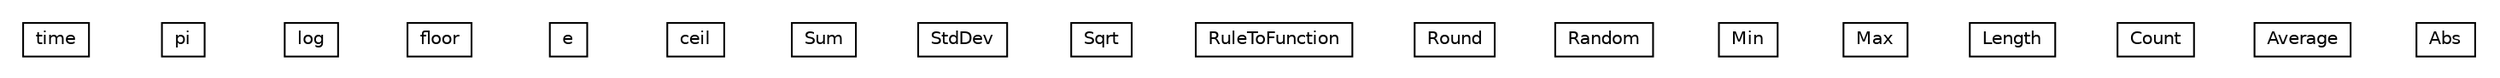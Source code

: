 #!/usr/local/bin/dot
#
# Class diagram 
# Generated by UMLGraph version R5_6_6-1-g9240c4 (http://www.umlgraph.org/)
#

digraph G {
	edge [fontname="Helvetica",fontsize=10,labelfontname="Helvetica",labelfontsize=10];
	node [fontname="Helvetica",fontsize=10,shape=plaintext];
	nodesep=0.25;
	ranksep=0.5;
	// jason.functions.time
	c2645 [label=<<table title="jason.functions.time" border="0" cellborder="1" cellspacing="0" cellpadding="2" port="p" href="./time.html">
		<tr><td><table border="0" cellspacing="0" cellpadding="1">
<tr><td align="center" balign="center"> time </td></tr>
		</table></td></tr>
		</table>>, URL="./time.html", fontname="Helvetica", fontcolor="black", fontsize=10.0];
	// jason.functions.pi
	c2646 [label=<<table title="jason.functions.pi" border="0" cellborder="1" cellspacing="0" cellpadding="2" port="p" href="./pi.html">
		<tr><td><table border="0" cellspacing="0" cellpadding="1">
<tr><td align="center" balign="center"> pi </td></tr>
		</table></td></tr>
		</table>>, URL="./pi.html", fontname="Helvetica", fontcolor="black", fontsize=10.0];
	// jason.functions.log
	c2647 [label=<<table title="jason.functions.log" border="0" cellborder="1" cellspacing="0" cellpadding="2" port="p" href="./log.html">
		<tr><td><table border="0" cellspacing="0" cellpadding="1">
<tr><td align="center" balign="center"> log </td></tr>
		</table></td></tr>
		</table>>, URL="./log.html", fontname="Helvetica", fontcolor="black", fontsize=10.0];
	// jason.functions.floor
	c2648 [label=<<table title="jason.functions.floor" border="0" cellborder="1" cellspacing="0" cellpadding="2" port="p" href="./floor.html">
		<tr><td><table border="0" cellspacing="0" cellpadding="1">
<tr><td align="center" balign="center"> floor </td></tr>
		</table></td></tr>
		</table>>, URL="./floor.html", fontname="Helvetica", fontcolor="black", fontsize=10.0];
	// jason.functions.e
	c2649 [label=<<table title="jason.functions.e" border="0" cellborder="1" cellspacing="0" cellpadding="2" port="p" href="./e.html">
		<tr><td><table border="0" cellspacing="0" cellpadding="1">
<tr><td align="center" balign="center"> e </td></tr>
		</table></td></tr>
		</table>>, URL="./e.html", fontname="Helvetica", fontcolor="black", fontsize=10.0];
	// jason.functions.ceil
	c2650 [label=<<table title="jason.functions.ceil" border="0" cellborder="1" cellspacing="0" cellpadding="2" port="p" href="./ceil.html">
		<tr><td><table border="0" cellspacing="0" cellpadding="1">
<tr><td align="center" balign="center"> ceil </td></tr>
		</table></td></tr>
		</table>>, URL="./ceil.html", fontname="Helvetica", fontcolor="black", fontsize=10.0];
	// jason.functions.Sum
	c2651 [label=<<table title="jason.functions.Sum" border="0" cellborder="1" cellspacing="0" cellpadding="2" port="p" href="./Sum.html">
		<tr><td><table border="0" cellspacing="0" cellpadding="1">
<tr><td align="center" balign="center"> Sum </td></tr>
		</table></td></tr>
		</table>>, URL="./Sum.html", fontname="Helvetica", fontcolor="black", fontsize=10.0];
	// jason.functions.StdDev
	c2652 [label=<<table title="jason.functions.StdDev" border="0" cellborder="1" cellspacing="0" cellpadding="2" port="p" href="./StdDev.html">
		<tr><td><table border="0" cellspacing="0" cellpadding="1">
<tr><td align="center" balign="center"> StdDev </td></tr>
		</table></td></tr>
		</table>>, URL="./StdDev.html", fontname="Helvetica", fontcolor="black", fontsize=10.0];
	// jason.functions.Sqrt
	c2653 [label=<<table title="jason.functions.Sqrt" border="0" cellborder="1" cellspacing="0" cellpadding="2" port="p" href="./Sqrt.html">
		<tr><td><table border="0" cellspacing="0" cellpadding="1">
<tr><td align="center" balign="center"> Sqrt </td></tr>
		</table></td></tr>
		</table>>, URL="./Sqrt.html", fontname="Helvetica", fontcolor="black", fontsize=10.0];
	// jason.functions.RuleToFunction
	c2654 [label=<<table title="jason.functions.RuleToFunction" border="0" cellborder="1" cellspacing="0" cellpadding="2" port="p" href="./RuleToFunction.html">
		<tr><td><table border="0" cellspacing="0" cellpadding="1">
<tr><td align="center" balign="center"> RuleToFunction </td></tr>
		</table></td></tr>
		</table>>, URL="./RuleToFunction.html", fontname="Helvetica", fontcolor="black", fontsize=10.0];
	// jason.functions.Round
	c2655 [label=<<table title="jason.functions.Round" border="0" cellborder="1" cellspacing="0" cellpadding="2" port="p" href="./Round.html">
		<tr><td><table border="0" cellspacing="0" cellpadding="1">
<tr><td align="center" balign="center"> Round </td></tr>
		</table></td></tr>
		</table>>, URL="./Round.html", fontname="Helvetica", fontcolor="black", fontsize=10.0];
	// jason.functions.Random
	c2656 [label=<<table title="jason.functions.Random" border="0" cellborder="1" cellspacing="0" cellpadding="2" port="p" href="./Random.html">
		<tr><td><table border="0" cellspacing="0" cellpadding="1">
<tr><td align="center" balign="center"> Random </td></tr>
		</table></td></tr>
		</table>>, URL="./Random.html", fontname="Helvetica", fontcolor="black", fontsize=10.0];
	// jason.functions.Min
	c2657 [label=<<table title="jason.functions.Min" border="0" cellborder="1" cellspacing="0" cellpadding="2" port="p" href="./Min.html">
		<tr><td><table border="0" cellspacing="0" cellpadding="1">
<tr><td align="center" balign="center"> Min </td></tr>
		</table></td></tr>
		</table>>, URL="./Min.html", fontname="Helvetica", fontcolor="black", fontsize=10.0];
	// jason.functions.Max
	c2658 [label=<<table title="jason.functions.Max" border="0" cellborder="1" cellspacing="0" cellpadding="2" port="p" href="./Max.html">
		<tr><td><table border="0" cellspacing="0" cellpadding="1">
<tr><td align="center" balign="center"> Max </td></tr>
		</table></td></tr>
		</table>>, URL="./Max.html", fontname="Helvetica", fontcolor="black", fontsize=10.0];
	// jason.functions.Length
	c2659 [label=<<table title="jason.functions.Length" border="0" cellborder="1" cellspacing="0" cellpadding="2" port="p" href="./Length.html">
		<tr><td><table border="0" cellspacing="0" cellpadding="1">
<tr><td align="center" balign="center"> Length </td></tr>
		</table></td></tr>
		</table>>, URL="./Length.html", fontname="Helvetica", fontcolor="black", fontsize=10.0];
	// jason.functions.Count
	c2660 [label=<<table title="jason.functions.Count" border="0" cellborder="1" cellspacing="0" cellpadding="2" port="p" href="./Count.html">
		<tr><td><table border="0" cellspacing="0" cellpadding="1">
<tr><td align="center" balign="center"> Count </td></tr>
		</table></td></tr>
		</table>>, URL="./Count.html", fontname="Helvetica", fontcolor="black", fontsize=10.0];
	// jason.functions.Average
	c2661 [label=<<table title="jason.functions.Average" border="0" cellborder="1" cellspacing="0" cellpadding="2" port="p" href="./Average.html">
		<tr><td><table border="0" cellspacing="0" cellpadding="1">
<tr><td align="center" balign="center"> Average </td></tr>
		</table></td></tr>
		</table>>, URL="./Average.html", fontname="Helvetica", fontcolor="black", fontsize=10.0];
	// jason.functions.Abs
	c2662 [label=<<table title="jason.functions.Abs" border="0" cellborder="1" cellspacing="0" cellpadding="2" port="p" href="./Abs.html">
		<tr><td><table border="0" cellspacing="0" cellpadding="1">
<tr><td align="center" balign="center"> Abs </td></tr>
		</table></td></tr>
		</table>>, URL="./Abs.html", fontname="Helvetica", fontcolor="black", fontsize=10.0];
}

